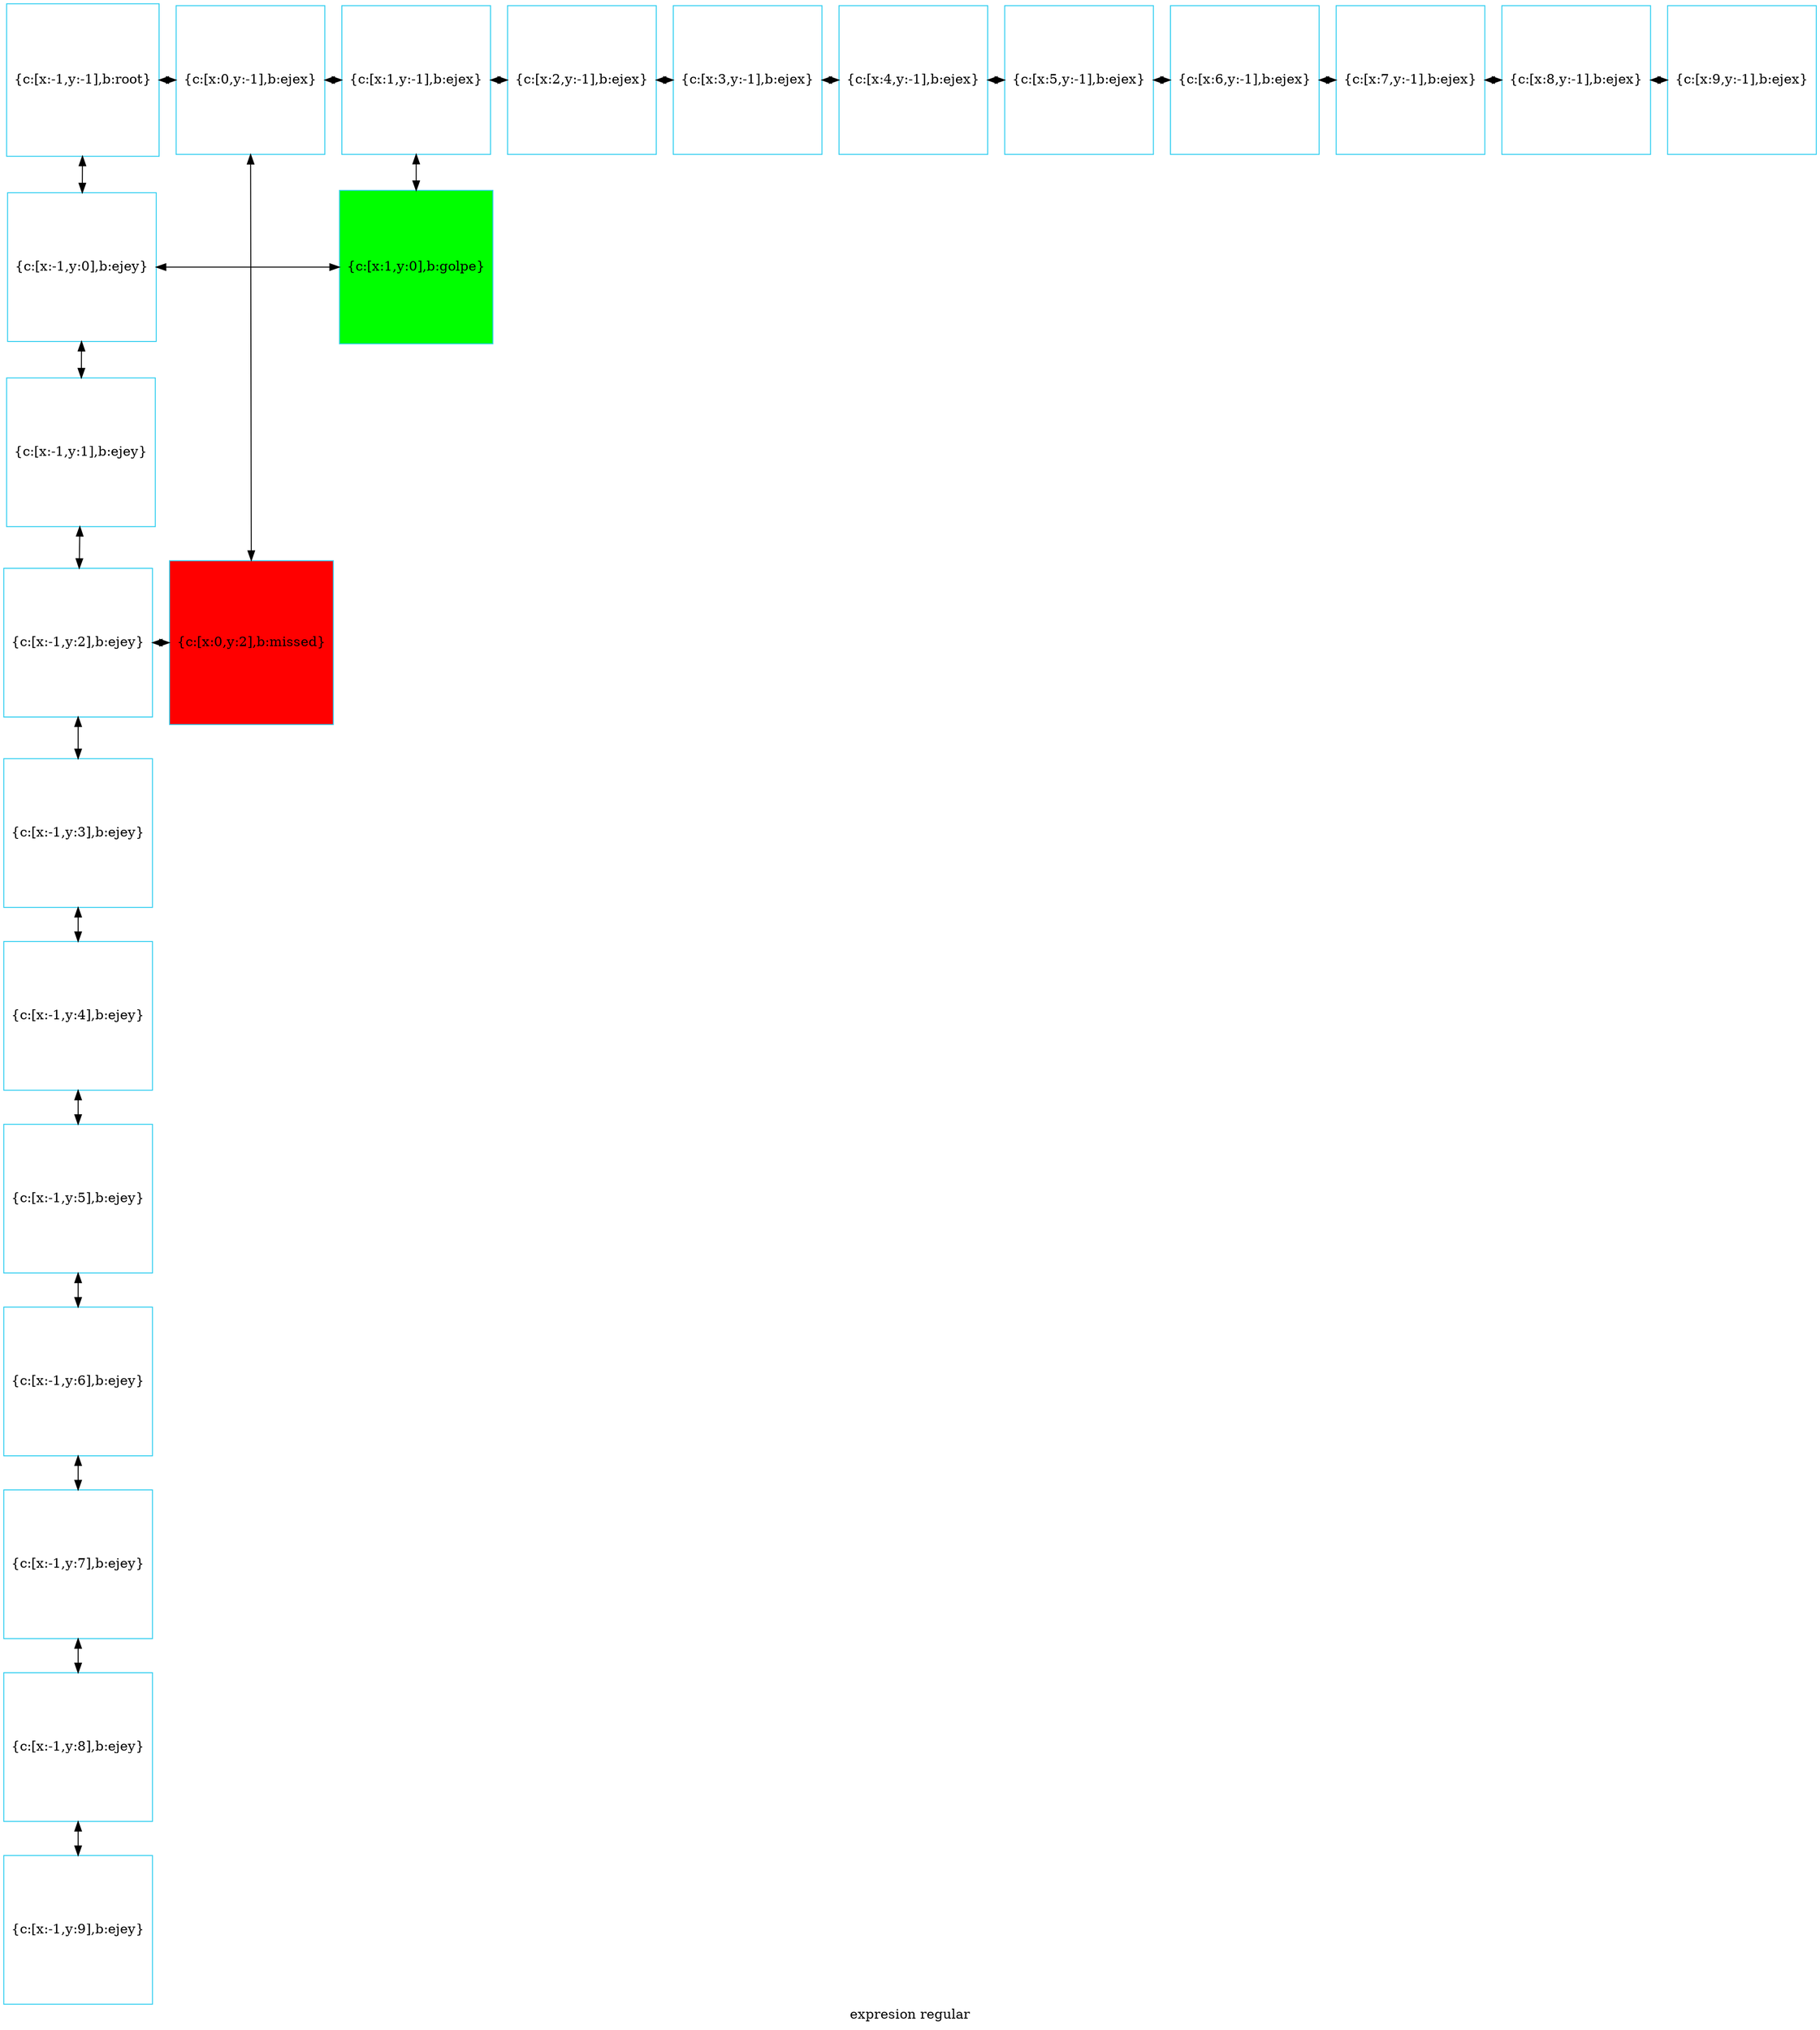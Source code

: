 digraph G
{label="expresion regular"
        node[shape = square]
        node[style = filled]
        node[fillcolor = "#EEEEE"]
        node[color = "#EEEEE"]
        node[color = "#31CEF0"]

583535772048[label="{c:[x:-1,y:-1],b:root}",fillcolor = "white"]
583535772192[label="{c:[x:0,y:-1],b:ejex}",fillcolor = "white"]
583535772336[label="{c:[x:1,y:-1],b:ejex}",fillcolor = "white"]
583535772480[label="{c:[x:2,y:-1],b:ejex}",fillcolor = "white"]
583535772624[label="{c:[x:3,y:-1],b:ejex}",fillcolor = "white"]
583535772768[label="{c:[x:4,y:-1],b:ejex}",fillcolor = "white"]
583535772912[label="{c:[x:5,y:-1],b:ejex}",fillcolor = "white"]
583535773056[label="{c:[x:6,y:-1],b:ejex}",fillcolor = "white"]
583535773200[label="{c:[x:7,y:-1],b:ejex}",fillcolor = "white"]
583535773344[label="{c:[x:8,y:-1],b:ejex}",fillcolor = "white"]
583535773488[label="{c:[x:9,y:-1],b:ejex}",fillcolor = "white"]
583535773632[label="{c:[x:-1,y:0],b:ejey}",fillcolor = "white"]
583535735856[label="{c:[x:1,y:0],b:golpe}",fillcolor = "green"]
583535773776[label="{c:[x:-1,y:1],b:ejey}",fillcolor = "white"]
583535773920[label="{c:[x:-1,y:2],b:ejey}",fillcolor = "white"]
583538617984[label="{c:[x:0,y:2],b:missed}",fillcolor = "red"]
583535774064[label="{c:[x:-1,y:3],b:ejey}",fillcolor = "white"]
583535774208[label="{c:[x:-1,y:4],b:ejey}",fillcolor = "white"]
583535774352[label="{c:[x:-1,y:5],b:ejey}",fillcolor = "white"]
583535774496[label="{c:[x:-1,y:6],b:ejey}",fillcolor = "white"]
583535774640[label="{c:[x:-1,y:7],b:ejey}",fillcolor = "white"]
583535774784[label="{c:[x:-1,y:8],b:ejey}",fillcolor = "white"]
583535774928[label="{c:[x:-1,y:9],b:ejey}",fillcolor = "white"]
583535772048->583535773632[dir = both];
583535773632->583535773776[dir = both];
583535773776->583535773920[dir = both];
583535773920->583535774064[dir = both];
583535774064->583535774208[dir = both];
583535774208->583535774352[dir = both];
583535774352->583535774496[dir = both];
583535774496->583535774640[dir = both];
583535774640->583535774784[dir = both];
583535774784->583535774928[dir = both];
583535772192->583538617984[dir = both];
583535772336->583535735856[dir = both];
583535772048->583535772192[dir = both];
583535772192->583535772336[dir = both];
583535772336->583535772480[dir = both];
583535772480->583535772624[dir = both];
583535772624->583535772768[dir = both];
583535772768->583535772912[dir = both];
583535772912->583535773056[dir = both];
583535773056->583535773200[dir = both];
583535773200->583535773344[dir = both];
583535773344->583535773488[dir = both];
583535773632->583535735856[constraint=false,dir = both];
583535773920->583538617984[constraint=false,dir = both];
 {rank=same; 583535772048;583535772192;583535772336;583535772480;583535772624;583535772768;583535772912;583535773056;583535773200;583535773344;583535773488;}
 {rank=same; 583535773632;583535735856;}
 {rank=same; 583535773776;}
 {rank=same; 583535773920;583538617984;}
 {rank=same; 583535774064;}
 {rank=same; 583535774208;}
 {rank=same; 583535774352;}
 {rank=same; 583535774496;}
 {rank=same; 583535774640;}
 {rank=same; 583535774784;}
 {rank=same; 583535774928;}
}